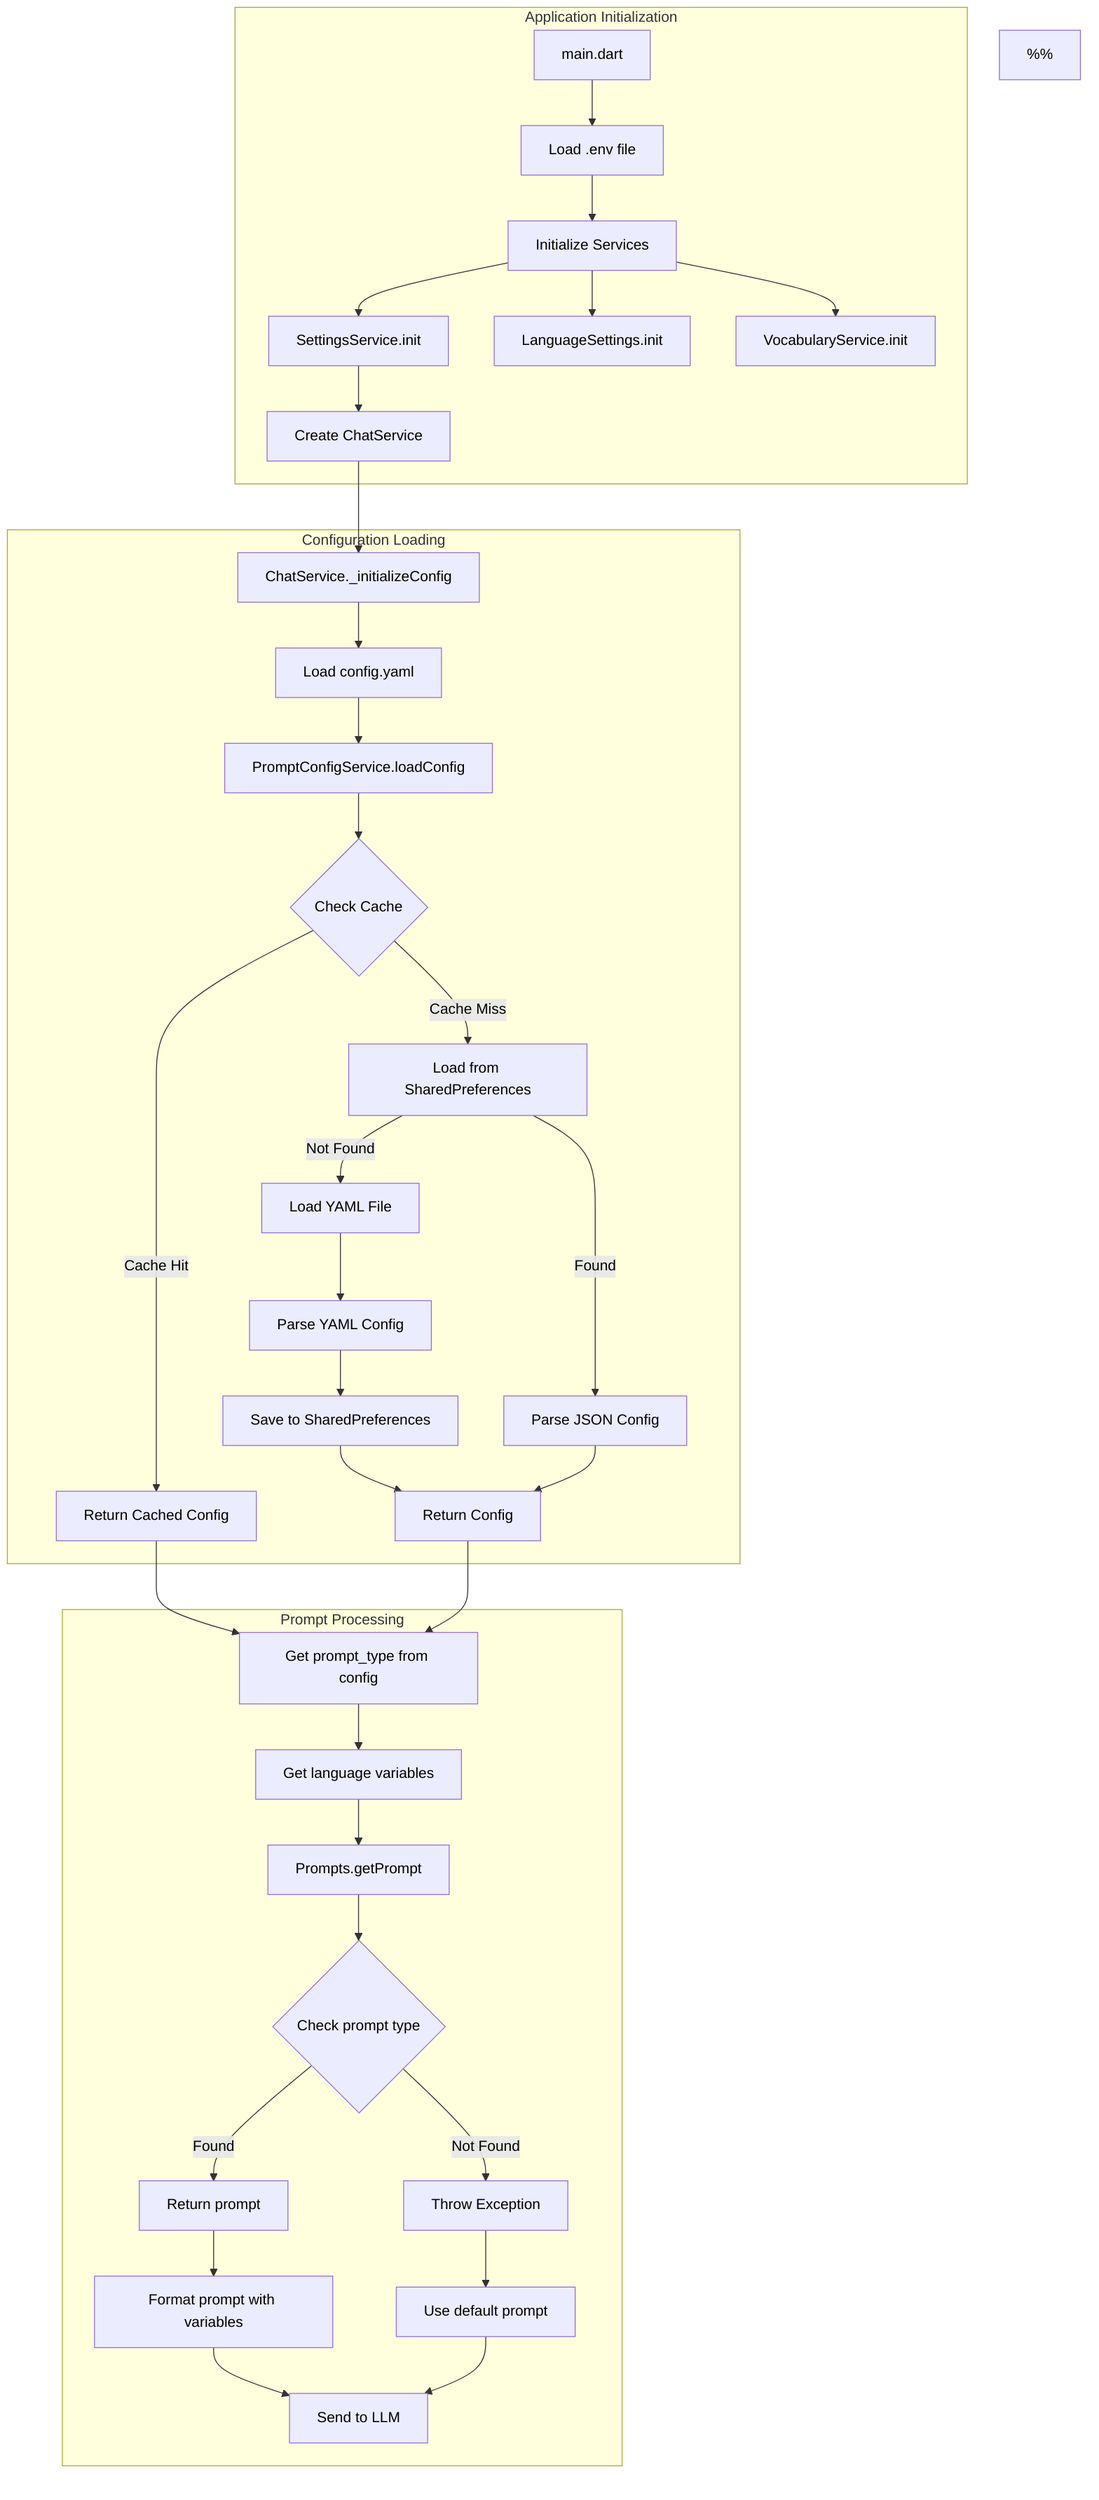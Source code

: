 %%{init: {'themeVariables': { 'textColor': '#000000', 'primaryTextColor': '#000000', 'secondaryTextColor': '#000000' }}}%%
graph TD
    Start[main.dart] --> LoadEnv[Load .env file]

    LoadEnv --> InitServices[Initialize Services]
    InitServices --> SettingsService[SettingsService.init]
    InitServices --> LanguageSettings[LanguageSettings.init]
    InitServices --> VocabularyService[VocabularyService.init]

    SettingsService --> CreateChatService[Create ChatService]
    CreateChatService --> InitConfig[ChatService._initializeConfig]

    InitConfig --> LoadYaml[Load config.yaml]
    LoadYaml --> ConfigService[PromptConfigService.loadConfig]
    ConfigService --> CheckCache{Check Cache}
    CheckCache -->|Cache Hit| ReturnCache[Return Cached Config]
    CheckCache -->|Cache Miss| LoadPrefs[Load from SharedPreferences]
    LoadPrefs -->|Found| ParseJSON[Parse JSON Config]
    LoadPrefs -->|Not Found| LoadYamlFile[Load YAML File]
    LoadYamlFile --> ParseYaml[Parse YAML Config]
    ParseYaml --> SavePrefs[Save to SharedPreferences]
    SavePrefs --> ReturnConfig[Return Config]
    ParseJSON --> ReturnConfig
    ReturnCache --> GetPromptType[Get prompt_type from config]
    ReturnConfig --> GetPromptType
    GetPromptType --> GetVars[Get language variables]
    GetVars --> PromptsGet[Prompts.getPrompt]
    PromptsGet --> CheckType{Check prompt type}
    CheckType -->|Found| ReturnPrompt[Return prompt]
    CheckType -->|Not Found| ThrowError[Throw Exception]
    ReturnPrompt --> FormatVars[Format prompt with variables]
    FormatVars --> SendLLM[Send to LLM]
    ThrowError --> UseDefault[Use default prompt]
    UseDefault --> SendLLM

    subgraph "Application Initialization"
        Start
        LoadEnv
        InitServices
        SettingsService
        LanguageSettings
        VocabularyService
        CreateChatService
    end

    subgraph "Configuration Loading"
        InitConfig
        LoadYaml
        ConfigService
        CheckCache
        ReturnCache
        LoadPrefs
        ParseJSON
        LoadYamlFile
        ParseYaml
        SavePrefs
        ReturnConfig
    end

    subgraph "Prompt Processing"
        GetPromptType
        GetVars
        PromptsGet
        CheckType
        ReturnPrompt
        ThrowError
        FormatVars
        SendLLM
        UseDefault
    end

%% Additional Notes (converted from Markdown):
%% Initialization Flow
%% 1. Application Start (lib/main.dart)
%% - Load .env file for API keys
%% - Initialize core services:
%%   - SettingsService
%%   - LanguageSettings
%%   - VocabularyService
%% - Create ChatService with SettingsService
%%
%% 2. Configuration Loading (lib/services/prompt_config_service.dart)
%% - config.yaml → lib/config/config.yaml
%% - Cache check → _config != null
%% - SharedPreferences → _prefs.getString(_configKey)
%% - YAML loading → rootBundle.loadString
%% - Config saving → _saveConfig()
%%
%% 3. Prompt Processing
%% - ChatService → lib/services/chat_service.dart
%%   - Config initialization → _initializeConfig()
%%   - Prompt type → _config?.systemPromptType
%%   - Language variables → defaultSettings map
%% - Prompts → lib/services/prompts.dart
%%   - Prompt lookup → _promptMap[type.toLowerCase()]
%%   - Variable formatting → formatPromptWithVariables
%%   - LLM sending → _geminiModel.generateContent